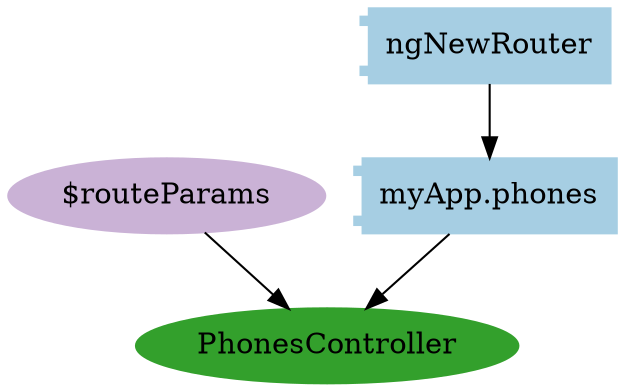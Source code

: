 digraph dependencies {
  node[shape="component",style="filled",colorscheme=paired12]


    node[shape="component"]
    "myApp.phones"[label="myApp.phones", color=1]

    
      "ngNewRouter"[label="ngNewRouter", color=1]
      "ngNewRouter" -> "myApp.phones"
    


    node[shape="ellipse"]
    


    
      "PhonesController"[label="PhonesController", color=4]
      "myApp.phones" -> "PhonesController"
    

    

    

    node[shape="cds"]
    

    









    node[shape="ellipse",style="filled", color=9]
    

    


    
      
        "$routeParams"[label="$routeParams"]
        "$routeParams" -> "PhonesController"
      
    

    

    

    


}
